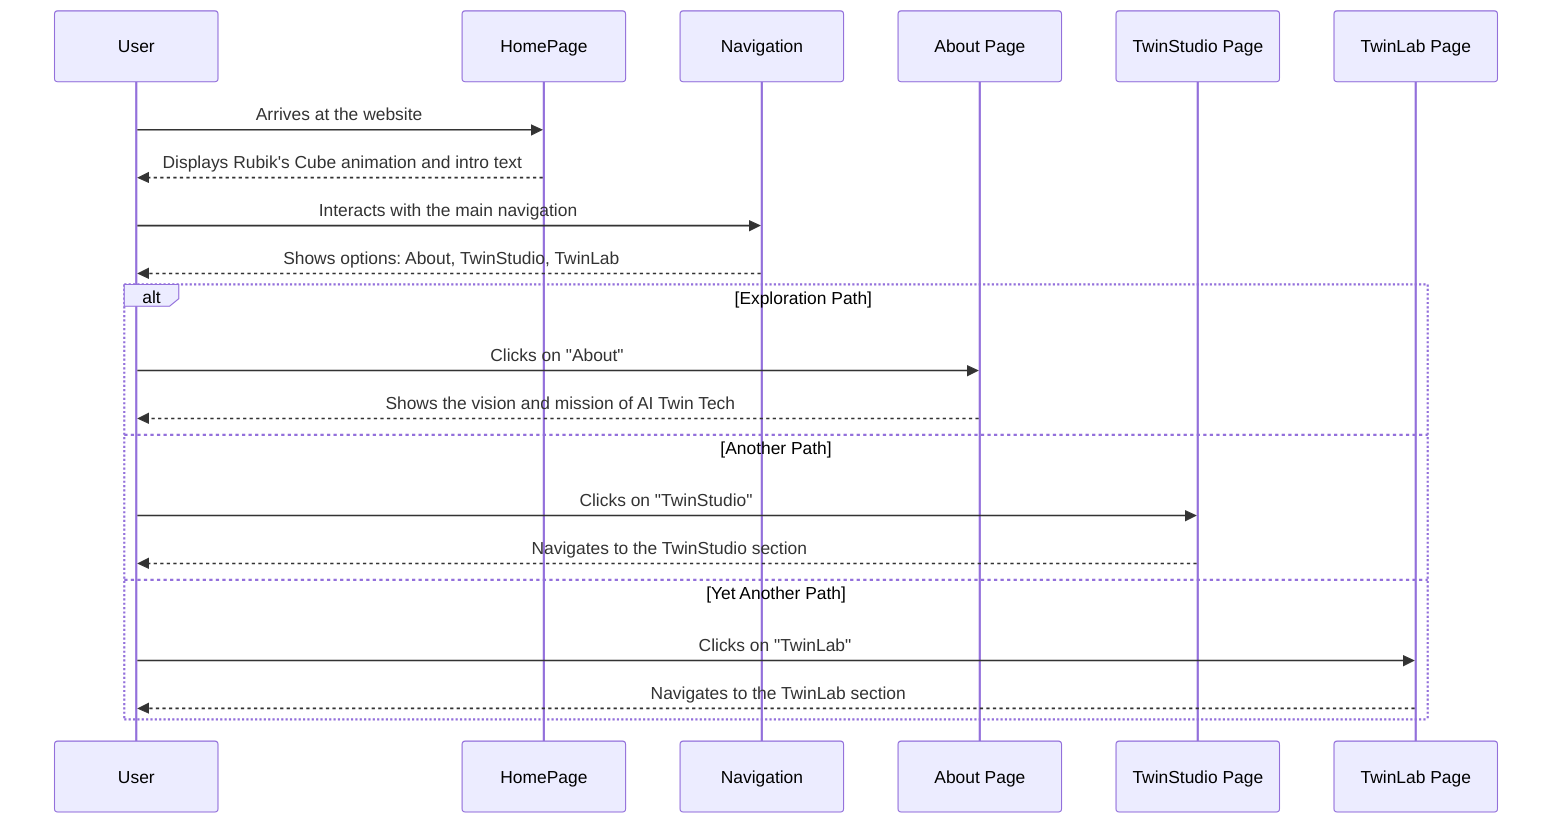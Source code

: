 sequenceDiagram
    participant U as User
    participant HP as HomePage
    participant Nav as Navigation
    participant About as About Page
    participant Studio as TwinStudio Page
    participant Lab as TwinLab Page

    U->>HP: Arrives at the website
    HP-->>U: Displays Rubik's Cube animation and intro text

    U->>Nav: Interacts with the main navigation
    Nav-->>U: Shows options: About, TwinStudio, TwinLab

    alt Exploration Path
        U->>About: Clicks on "About"
        About-->>U: Shows the vision and mission of AI Twin Tech
    else Another Path
        U->>Studio: Clicks on "TwinStudio"
        Studio-->>U: Navigates to the TwinStudio section
    else Yet Another Path
        U->>Lab: Clicks on "TwinLab"
        Lab-->>U: Navigates to the TwinLab section
    end